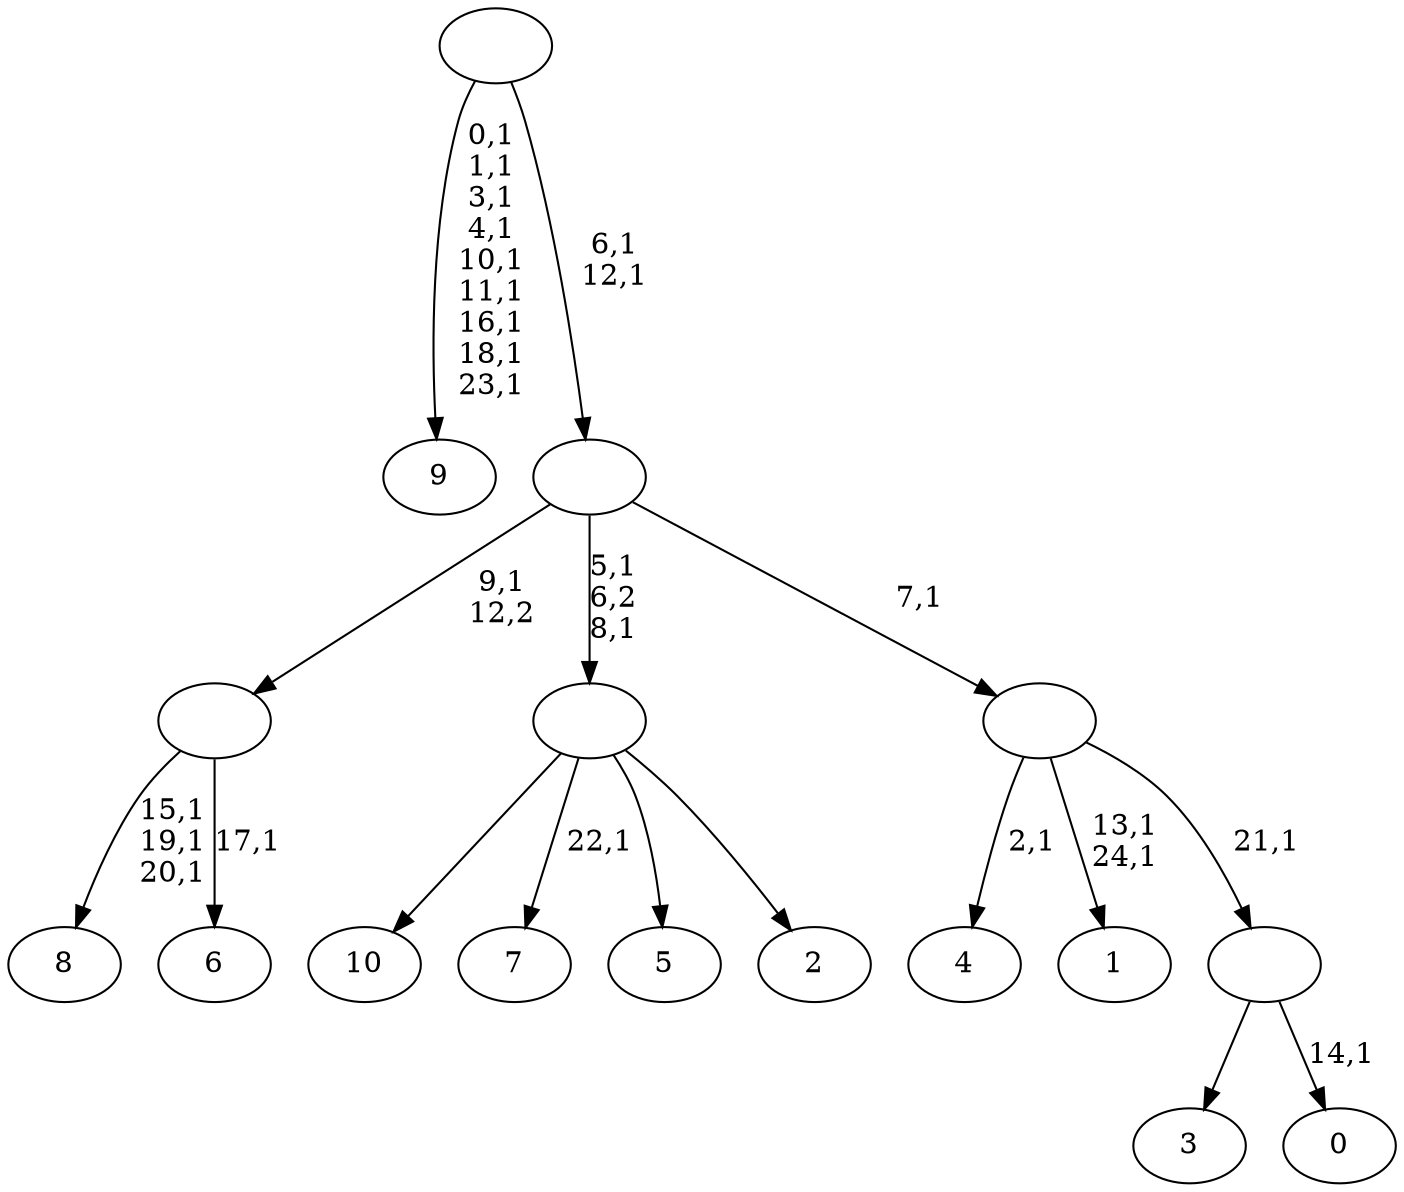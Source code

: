 digraph T {
	36 [label="10"]
	35 [label="9"]
	25 [label="8"]
	21 [label="7"]
	19 [label="6"]
	17 [label=""]
	16 [label="5"]
	15 [label="4"]
	13 [label="3"]
	12 [label="2"]
	11 [label=""]
	9 [label="1"]
	6 [label="0"]
	4 [label=""]
	3 [label=""]
	2 [label=""]
	0 [label=""]
	17 -> 19 [label="17,1"]
	17 -> 25 [label="15,1\n19,1\n20,1"]
	11 -> 21 [label="22,1"]
	11 -> 36 [label=""]
	11 -> 16 [label=""]
	11 -> 12 [label=""]
	4 -> 6 [label="14,1"]
	4 -> 13 [label=""]
	3 -> 9 [label="13,1\n24,1"]
	3 -> 15 [label="2,1"]
	3 -> 4 [label="21,1"]
	2 -> 11 [label="5,1\n6,2\n8,1"]
	2 -> 17 [label="9,1\n12,2"]
	2 -> 3 [label="7,1"]
	0 -> 2 [label="6,1\n12,1"]
	0 -> 35 [label="0,1\n1,1\n3,1\n4,1\n10,1\n11,1\n16,1\n18,1\n23,1"]
}
